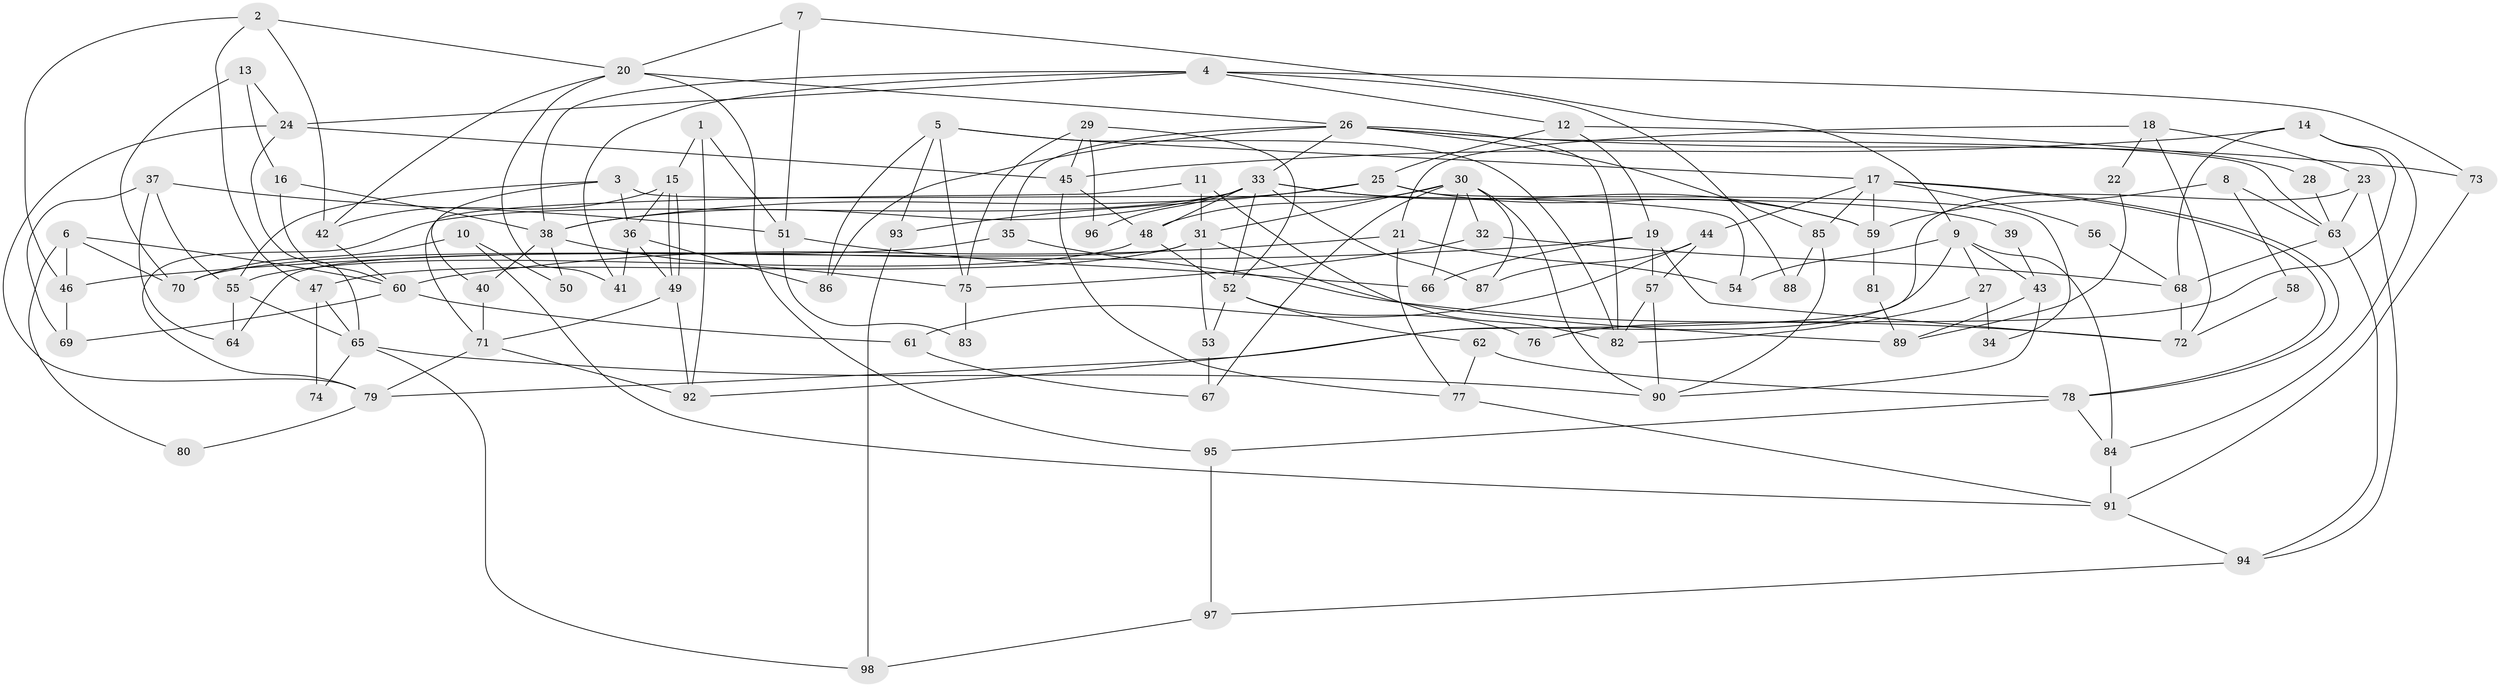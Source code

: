 // Generated by graph-tools (version 1.1) at 2025/02/03/09/25 03:02:15]
// undirected, 98 vertices, 196 edges
graph export_dot {
graph [start="1"]
  node [color=gray90,style=filled];
  1;
  2;
  3;
  4;
  5;
  6;
  7;
  8;
  9;
  10;
  11;
  12;
  13;
  14;
  15;
  16;
  17;
  18;
  19;
  20;
  21;
  22;
  23;
  24;
  25;
  26;
  27;
  28;
  29;
  30;
  31;
  32;
  33;
  34;
  35;
  36;
  37;
  38;
  39;
  40;
  41;
  42;
  43;
  44;
  45;
  46;
  47;
  48;
  49;
  50;
  51;
  52;
  53;
  54;
  55;
  56;
  57;
  58;
  59;
  60;
  61;
  62;
  63;
  64;
  65;
  66;
  67;
  68;
  69;
  70;
  71;
  72;
  73;
  74;
  75;
  76;
  77;
  78;
  79;
  80;
  81;
  82;
  83;
  84;
  85;
  86;
  87;
  88;
  89;
  90;
  91;
  92;
  93;
  94;
  95;
  96;
  97;
  98;
  1 -- 15;
  1 -- 92;
  1 -- 51;
  2 -- 20;
  2 -- 42;
  2 -- 46;
  2 -- 47;
  3 -- 54;
  3 -- 55;
  3 -- 36;
  3 -- 40;
  4 -- 41;
  4 -- 38;
  4 -- 12;
  4 -- 24;
  4 -- 73;
  4 -- 88;
  5 -- 75;
  5 -- 82;
  5 -- 17;
  5 -- 86;
  5 -- 93;
  6 -- 60;
  6 -- 46;
  6 -- 70;
  6 -- 80;
  7 -- 20;
  7 -- 51;
  7 -- 9;
  8 -- 59;
  8 -- 63;
  8 -- 58;
  9 -- 79;
  9 -- 27;
  9 -- 43;
  9 -- 54;
  9 -- 84;
  10 -- 91;
  10 -- 70;
  10 -- 50;
  11 -- 31;
  11 -- 71;
  11 -- 82;
  12 -- 25;
  12 -- 19;
  12 -- 28;
  13 -- 16;
  13 -- 24;
  13 -- 70;
  14 -- 84;
  14 -- 68;
  14 -- 45;
  14 -- 76;
  15 -- 49;
  15 -- 49;
  15 -- 36;
  15 -- 42;
  16 -- 60;
  16 -- 38;
  17 -- 78;
  17 -- 78;
  17 -- 44;
  17 -- 56;
  17 -- 59;
  17 -- 85;
  18 -- 72;
  18 -- 23;
  18 -- 21;
  18 -- 22;
  19 -- 72;
  19 -- 46;
  19 -- 57;
  19 -- 66;
  20 -- 95;
  20 -- 42;
  20 -- 26;
  20 -- 41;
  21 -- 77;
  21 -- 54;
  21 -- 60;
  22 -- 89;
  23 -- 92;
  23 -- 94;
  23 -- 63;
  24 -- 65;
  24 -- 45;
  24 -- 79;
  25 -- 59;
  25 -- 38;
  25 -- 34;
  25 -- 93;
  26 -- 85;
  26 -- 33;
  26 -- 35;
  26 -- 63;
  26 -- 73;
  26 -- 82;
  26 -- 86;
  27 -- 82;
  27 -- 34;
  28 -- 63;
  29 -- 52;
  29 -- 45;
  29 -- 75;
  29 -- 96;
  30 -- 31;
  30 -- 48;
  30 -- 32;
  30 -- 66;
  30 -- 67;
  30 -- 87;
  30 -- 90;
  31 -- 53;
  31 -- 64;
  31 -- 47;
  31 -- 89;
  32 -- 75;
  32 -- 68;
  33 -- 87;
  33 -- 38;
  33 -- 39;
  33 -- 48;
  33 -- 52;
  33 -- 59;
  33 -- 79;
  33 -- 96;
  35 -- 70;
  35 -- 72;
  36 -- 86;
  36 -- 41;
  36 -- 49;
  37 -- 51;
  37 -- 55;
  37 -- 64;
  37 -- 69;
  38 -- 40;
  38 -- 50;
  38 -- 75;
  39 -- 43;
  40 -- 71;
  42 -- 60;
  43 -- 90;
  43 -- 89;
  44 -- 57;
  44 -- 61;
  44 -- 87;
  45 -- 48;
  45 -- 77;
  46 -- 69;
  47 -- 65;
  47 -- 74;
  48 -- 52;
  48 -- 55;
  49 -- 71;
  49 -- 92;
  51 -- 66;
  51 -- 83;
  52 -- 53;
  52 -- 62;
  52 -- 76;
  53 -- 67;
  55 -- 65;
  55 -- 64;
  56 -- 68;
  57 -- 82;
  57 -- 90;
  58 -- 72;
  59 -- 81;
  60 -- 69;
  60 -- 61;
  61 -- 67;
  62 -- 78;
  62 -- 77;
  63 -- 68;
  63 -- 94;
  65 -- 90;
  65 -- 74;
  65 -- 98;
  68 -- 72;
  71 -- 79;
  71 -- 92;
  73 -- 91;
  75 -- 83;
  77 -- 91;
  78 -- 84;
  78 -- 95;
  79 -- 80;
  81 -- 89;
  84 -- 91;
  85 -- 90;
  85 -- 88;
  91 -- 94;
  93 -- 98;
  94 -- 97;
  95 -- 97;
  97 -- 98;
}
